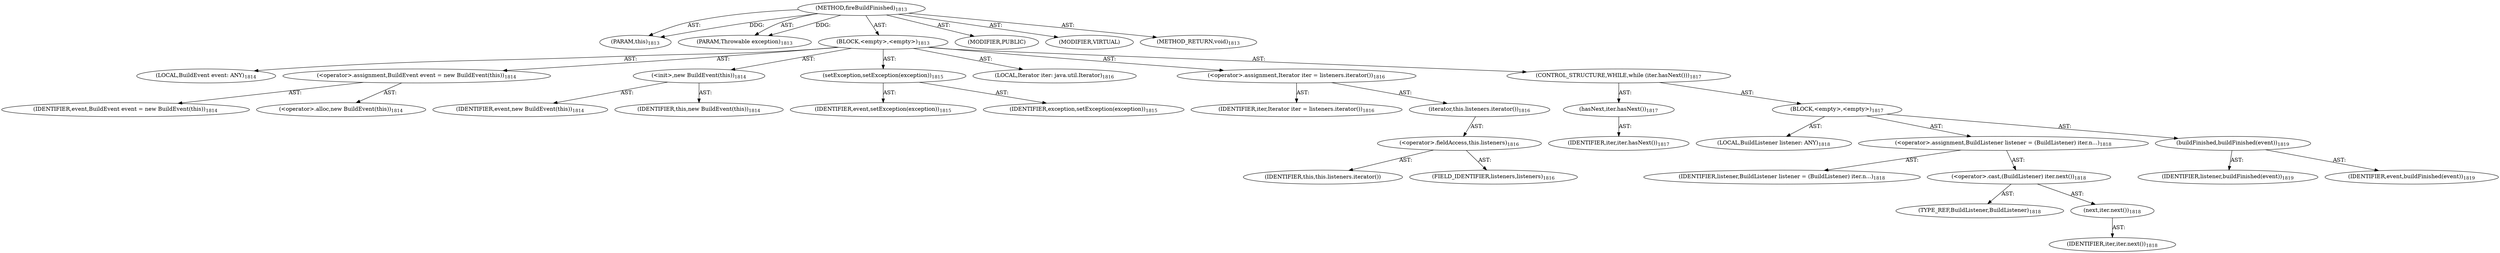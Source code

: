 digraph "fireBuildFinished" {  
"111669149783" [label = <(METHOD,fireBuildFinished)<SUB>1813</SUB>> ]
"115964117050" [label = <(PARAM,this)<SUB>1813</SUB>> ]
"115964117197" [label = <(PARAM,Throwable exception)<SUB>1813</SUB>> ]
"25769803953" [label = <(BLOCK,&lt;empty&gt;,&lt;empty&gt;)<SUB>1813</SUB>> ]
"94489280592" [label = <(LOCAL,BuildEvent event: ANY)<SUB>1814</SUB>> ]
"30064771749" [label = <(&lt;operator&gt;.assignment,BuildEvent event = new BuildEvent(this))<SUB>1814</SUB>> ]
"68719477427" [label = <(IDENTIFIER,event,BuildEvent event = new BuildEvent(this))<SUB>1814</SUB>> ]
"30064771750" [label = <(&lt;operator&gt;.alloc,new BuildEvent(this))<SUB>1814</SUB>> ]
"30064771751" [label = <(&lt;init&gt;,new BuildEvent(this))<SUB>1814</SUB>> ]
"68719477428" [label = <(IDENTIFIER,event,new BuildEvent(this))<SUB>1814</SUB>> ]
"68719476823" [label = <(IDENTIFIER,this,new BuildEvent(this))<SUB>1814</SUB>> ]
"30064771752" [label = <(setException,setException(exception))<SUB>1815</SUB>> ]
"68719477429" [label = <(IDENTIFIER,event,setException(exception))<SUB>1815</SUB>> ]
"68719477430" [label = <(IDENTIFIER,exception,setException(exception))<SUB>1815</SUB>> ]
"94489280593" [label = <(LOCAL,Iterator iter: java.util.Iterator)<SUB>1816</SUB>> ]
"30064771753" [label = <(&lt;operator&gt;.assignment,Iterator iter = listeners.iterator())<SUB>1816</SUB>> ]
"68719477431" [label = <(IDENTIFIER,iter,Iterator iter = listeners.iterator())<SUB>1816</SUB>> ]
"30064771754" [label = <(iterator,this.listeners.iterator())<SUB>1816</SUB>> ]
"30064771755" [label = <(&lt;operator&gt;.fieldAccess,this.listeners)<SUB>1816</SUB>> ]
"68719477432" [label = <(IDENTIFIER,this,this.listeners.iterator())> ]
"55834574969" [label = <(FIELD_IDENTIFIER,listeners,listeners)<SUB>1816</SUB>> ]
"47244640327" [label = <(CONTROL_STRUCTURE,WHILE,while (iter.hasNext()))<SUB>1817</SUB>> ]
"30064771756" [label = <(hasNext,iter.hasNext())<SUB>1817</SUB>> ]
"68719477433" [label = <(IDENTIFIER,iter,iter.hasNext())<SUB>1817</SUB>> ]
"25769803954" [label = <(BLOCK,&lt;empty&gt;,&lt;empty&gt;)<SUB>1817</SUB>> ]
"94489280594" [label = <(LOCAL,BuildListener listener: ANY)<SUB>1818</SUB>> ]
"30064771757" [label = <(&lt;operator&gt;.assignment,BuildListener listener = (BuildListener) iter.n...)<SUB>1818</SUB>> ]
"68719477434" [label = <(IDENTIFIER,listener,BuildListener listener = (BuildListener) iter.n...)<SUB>1818</SUB>> ]
"30064771758" [label = <(&lt;operator&gt;.cast,(BuildListener) iter.next())<SUB>1818</SUB>> ]
"180388626474" [label = <(TYPE_REF,BuildListener,BuildListener)<SUB>1818</SUB>> ]
"30064771759" [label = <(next,iter.next())<SUB>1818</SUB>> ]
"68719477435" [label = <(IDENTIFIER,iter,iter.next())<SUB>1818</SUB>> ]
"30064771760" [label = <(buildFinished,buildFinished(event))<SUB>1819</SUB>> ]
"68719477436" [label = <(IDENTIFIER,listener,buildFinished(event))<SUB>1819</SUB>> ]
"68719477437" [label = <(IDENTIFIER,event,buildFinished(event))<SUB>1819</SUB>> ]
"133143986398" [label = <(MODIFIER,PUBLIC)> ]
"133143986399" [label = <(MODIFIER,VIRTUAL)> ]
"128849018967" [label = <(METHOD_RETURN,void)<SUB>1813</SUB>> ]
  "111669149783" -> "115964117050"  [ label = "AST: "] 
  "111669149783" -> "115964117197"  [ label = "AST: "] 
  "111669149783" -> "25769803953"  [ label = "AST: "] 
  "111669149783" -> "133143986398"  [ label = "AST: "] 
  "111669149783" -> "133143986399"  [ label = "AST: "] 
  "111669149783" -> "128849018967"  [ label = "AST: "] 
  "25769803953" -> "94489280592"  [ label = "AST: "] 
  "25769803953" -> "30064771749"  [ label = "AST: "] 
  "25769803953" -> "30064771751"  [ label = "AST: "] 
  "25769803953" -> "30064771752"  [ label = "AST: "] 
  "25769803953" -> "94489280593"  [ label = "AST: "] 
  "25769803953" -> "30064771753"  [ label = "AST: "] 
  "25769803953" -> "47244640327"  [ label = "AST: "] 
  "30064771749" -> "68719477427"  [ label = "AST: "] 
  "30064771749" -> "30064771750"  [ label = "AST: "] 
  "30064771751" -> "68719477428"  [ label = "AST: "] 
  "30064771751" -> "68719476823"  [ label = "AST: "] 
  "30064771752" -> "68719477429"  [ label = "AST: "] 
  "30064771752" -> "68719477430"  [ label = "AST: "] 
  "30064771753" -> "68719477431"  [ label = "AST: "] 
  "30064771753" -> "30064771754"  [ label = "AST: "] 
  "30064771754" -> "30064771755"  [ label = "AST: "] 
  "30064771755" -> "68719477432"  [ label = "AST: "] 
  "30064771755" -> "55834574969"  [ label = "AST: "] 
  "47244640327" -> "30064771756"  [ label = "AST: "] 
  "47244640327" -> "25769803954"  [ label = "AST: "] 
  "30064771756" -> "68719477433"  [ label = "AST: "] 
  "25769803954" -> "94489280594"  [ label = "AST: "] 
  "25769803954" -> "30064771757"  [ label = "AST: "] 
  "25769803954" -> "30064771760"  [ label = "AST: "] 
  "30064771757" -> "68719477434"  [ label = "AST: "] 
  "30064771757" -> "30064771758"  [ label = "AST: "] 
  "30064771758" -> "180388626474"  [ label = "AST: "] 
  "30064771758" -> "30064771759"  [ label = "AST: "] 
  "30064771759" -> "68719477435"  [ label = "AST: "] 
  "30064771760" -> "68719477436"  [ label = "AST: "] 
  "30064771760" -> "68719477437"  [ label = "AST: "] 
  "111669149783" -> "115964117050"  [ label = "DDG: "] 
  "111669149783" -> "115964117197"  [ label = "DDG: "] 
}

